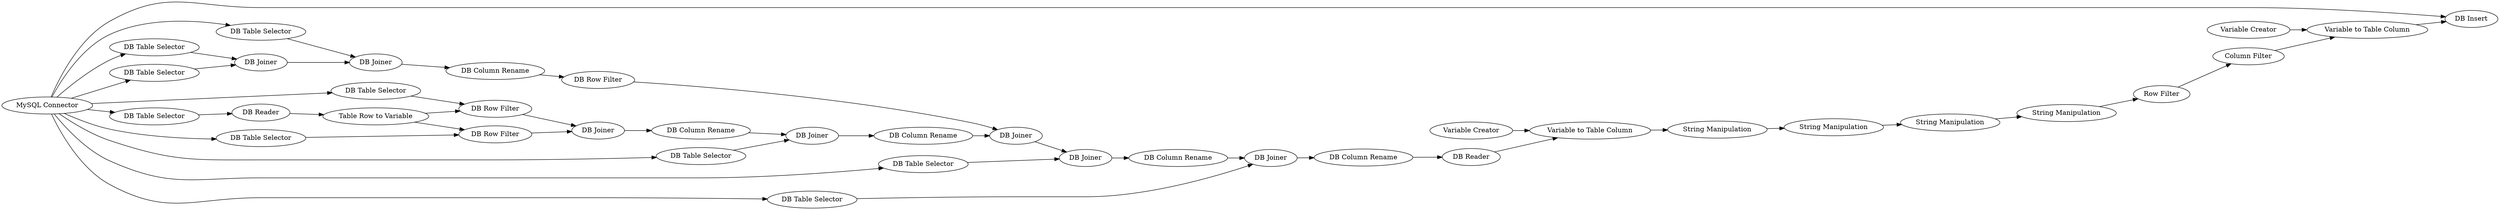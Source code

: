 digraph {
	143 -> 42
	53 -> 54
	133 -> 147
	145 -> 131
	71 -> 72
	145 -> 78
	39 -> 40
	57 -> 58
	78 -> 79
	69 -> 59
	59 -> 60
	55 -> 52
	142 -> 143
	133 -> 146
	36 -> 146
	80 -> 41
	145 -> 44
	43 -> 74
	21 -> 139
	58 -> 79
	145 -> 42
	145 -> 38
	54 -> 55
	145 -> 43
	145 -> 53
	145 -> 56
	41 -> 69
	139 -> 144
	56 -> 57
	130 -> 133
	131 -> 130
	70 -> 69
	44 -> 72
	38 -> 147
	60 -> 77
	146 -> 39
	72 -> 74
	79 -> 80
	144 -> 143
	75 -> 76
	52 -> 57
	76 -> 52
	74 -> 75
	147 -> 39
	40 -> 54
	77 -> 21
	145 -> 71
	145 -> 36
	133 [label="Table Row to Variable"]
	57 [label="DB Joiner"]
	55 [label="DB Column Rename"]
	79 [label="DB Joiner"]
	21 [label="String Manipulation"]
	58 [label="DB Column Rename"]
	74 [label="DB Joiner"]
	145 [label="MySQL Connector"]
	78 [label="DB Table Selector"]
	39 [label="DB Joiner"]
	80 [label="DB Column Rename"]
	41 [label="DB Reader"]
	131 [label="DB Table Selector"]
	56 [label="DB Table Selector"]
	54 [label="DB Joiner"]
	146 [label="DB Row Filter"]
	75 [label="DB Column Rename"]
	59 [label="String Manipulation"]
	144 [label="Column Filter"]
	42 [label="DB Insert"]
	53 [label="DB Table Selector"]
	142 [label="Variable Creator"]
	143 [label="Variable to Table Column"]
	72 [label="DB Joiner"]
	147 [label="DB Row Filter"]
	76 [label="DB Row Filter"]
	77 [label="String Manipulation"]
	38 [label="DB Table Selector"]
	60 [label="String Manipulation"]
	43 [label="DB Table Selector"]
	44 [label="DB Table Selector"]
	139 [label="Row Filter"]
	70 [label="Variable Creator"]
	69 [label="Variable to Table Column"]
	36 [label="DB Table Selector"]
	71 [label="DB Table Selector"]
	130 [label="DB Reader"]
	40 [label="DB Column Rename"]
	52 [label="DB Joiner"]
	rankdir=LR
}
